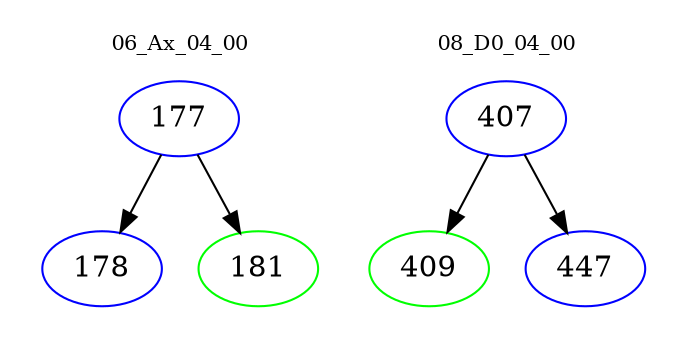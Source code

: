 digraph{
subgraph cluster_0 {
color = white
label = "06_Ax_04_00";
fontsize=10;
T0_177 [label="177", color="blue"]
T0_177 -> T0_178 [color="black"]
T0_178 [label="178", color="blue"]
T0_177 -> T0_181 [color="black"]
T0_181 [label="181", color="green"]
}
subgraph cluster_1 {
color = white
label = "08_D0_04_00";
fontsize=10;
T1_407 [label="407", color="blue"]
T1_407 -> T1_409 [color="black"]
T1_409 [label="409", color="green"]
T1_407 -> T1_447 [color="black"]
T1_447 [label="447", color="blue"]
}
}
